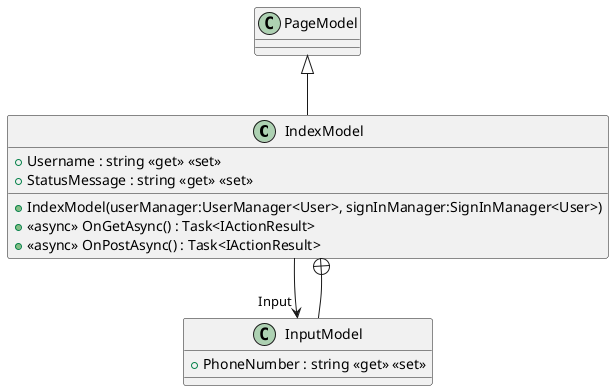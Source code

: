 @startuml
class IndexModel {
    + IndexModel(userManager:UserManager<User>, signInManager:SignInManager<User>)
    + Username : string <<get>> <<set>>
    + StatusMessage : string <<get>> <<set>>
    + <<async>> OnGetAsync() : Task<IActionResult>
    + <<async>> OnPostAsync() : Task<IActionResult>
}
class InputModel {
    + PhoneNumber : string <<get>> <<set>>
}
PageModel <|-- IndexModel
IndexModel --> "Input" InputModel
IndexModel +-- InputModel
@enduml
